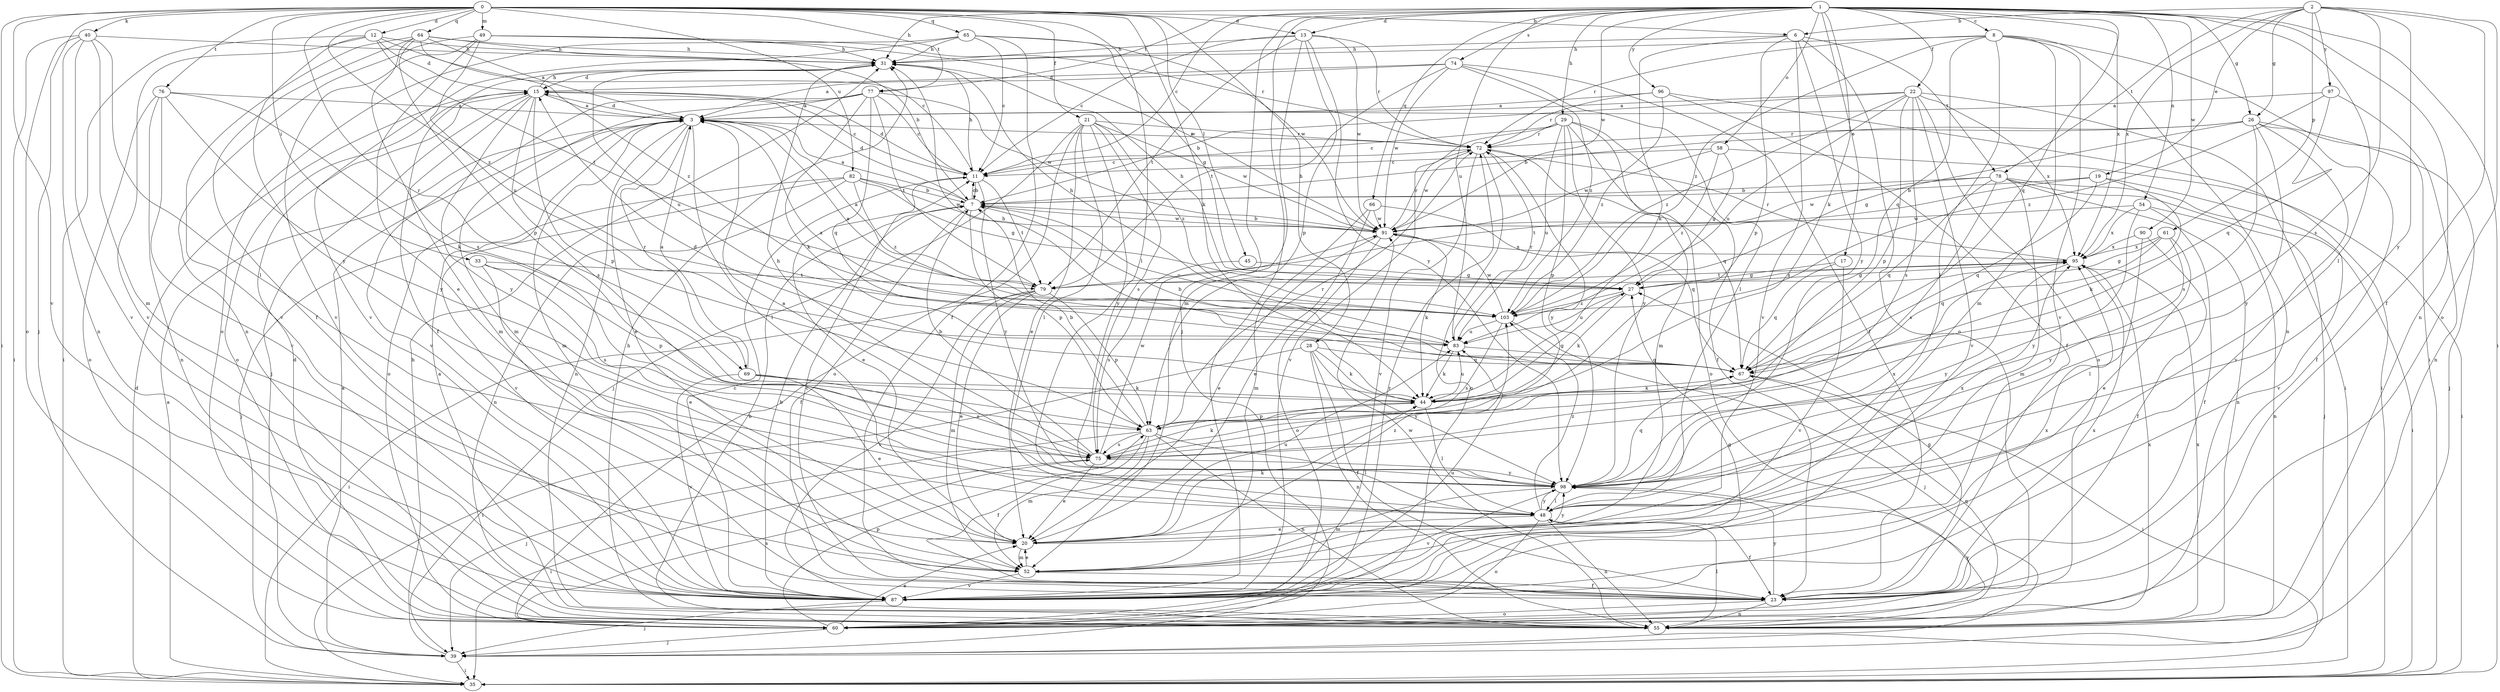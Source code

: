 strict digraph  {
0;
1;
2;
3;
6;
7;
8;
11;
12;
13;
15;
17;
19;
20;
21;
22;
23;
26;
27;
28;
29;
31;
33;
35;
39;
40;
44;
45;
48;
49;
52;
54;
55;
58;
60;
61;
63;
64;
65;
66;
67;
69;
72;
74;
75;
76;
77;
78;
79;
82;
83;
87;
90;
91;
95;
96;
97;
98;
103;
0 -> 6  [label=b];
0 -> 12  [label=d];
0 -> 13  [label=d];
0 -> 21  [label=f];
0 -> 28  [label=h];
0 -> 33  [label=i];
0 -> 35  [label=i];
0 -> 39  [label=j];
0 -> 40  [label=k];
0 -> 44  [label=k];
0 -> 45  [label=l];
0 -> 48  [label=l];
0 -> 49  [label=m];
0 -> 64  [label=q];
0 -> 65  [label=q];
0 -> 69  [label=r];
0 -> 76  [label=t];
0 -> 77  [label=t];
0 -> 82  [label=u];
0 -> 87  [label=v];
0 -> 103  [label=z];
1 -> 8  [label=c];
1 -> 11  [label=c];
1 -> 13  [label=d];
1 -> 17  [label=e];
1 -> 22  [label=f];
1 -> 26  [label=g];
1 -> 29  [label=h];
1 -> 31  [label=h];
1 -> 35  [label=i];
1 -> 39  [label=j];
1 -> 44  [label=k];
1 -> 48  [label=l];
1 -> 54  [label=n];
1 -> 55  [label=n];
1 -> 58  [label=o];
1 -> 66  [label=q];
1 -> 67  [label=q];
1 -> 74  [label=s];
1 -> 77  [label=t];
1 -> 83  [label=u];
1 -> 87  [label=v];
1 -> 90  [label=w];
1 -> 91  [label=w];
1 -> 95  [label=x];
1 -> 96  [label=y];
2 -> 6  [label=b];
2 -> 19  [label=e];
2 -> 23  [label=f];
2 -> 26  [label=g];
2 -> 60  [label=o];
2 -> 61  [label=p];
2 -> 75  [label=s];
2 -> 78  [label=t];
2 -> 95  [label=x];
2 -> 97  [label=y];
2 -> 98  [label=y];
3 -> 15  [label=d];
3 -> 20  [label=e];
3 -> 48  [label=l];
3 -> 52  [label=m];
3 -> 55  [label=n];
3 -> 60  [label=o];
3 -> 69  [label=r];
3 -> 72  [label=r];
6 -> 31  [label=h];
6 -> 44  [label=k];
6 -> 60  [label=o];
6 -> 63  [label=p];
6 -> 78  [label=t];
6 -> 87  [label=v];
6 -> 98  [label=y];
7 -> 3  [label=a];
7 -> 11  [label=c];
7 -> 15  [label=d];
7 -> 23  [label=f];
7 -> 63  [label=p];
7 -> 83  [label=u];
7 -> 91  [label=w];
8 -> 31  [label=h];
8 -> 35  [label=i];
8 -> 48  [label=l];
8 -> 52  [label=m];
8 -> 55  [label=n];
8 -> 67  [label=q];
8 -> 72  [label=r];
8 -> 87  [label=v];
8 -> 103  [label=z];
11 -> 7  [label=b];
11 -> 15  [label=d];
11 -> 20  [label=e];
11 -> 31  [label=h];
11 -> 79  [label=t];
11 -> 98  [label=y];
12 -> 11  [label=c];
12 -> 15  [label=d];
12 -> 31  [label=h];
12 -> 35  [label=i];
12 -> 79  [label=t];
12 -> 87  [label=v];
12 -> 98  [label=y];
13 -> 11  [label=c];
13 -> 31  [label=h];
13 -> 52  [label=m];
13 -> 63  [label=p];
13 -> 72  [label=r];
13 -> 79  [label=t];
13 -> 91  [label=w];
13 -> 98  [label=y];
15 -> 3  [label=a];
15 -> 11  [label=c];
15 -> 31  [label=h];
15 -> 39  [label=j];
15 -> 52  [label=m];
15 -> 60  [label=o];
15 -> 63  [label=p];
15 -> 75  [label=s];
15 -> 98  [label=y];
17 -> 27  [label=g];
17 -> 67  [label=q];
17 -> 87  [label=v];
19 -> 7  [label=b];
19 -> 44  [label=k];
19 -> 67  [label=q];
19 -> 79  [label=t];
19 -> 87  [label=v];
20 -> 44  [label=k];
20 -> 52  [label=m];
20 -> 83  [label=u];
20 -> 98  [label=y];
20 -> 103  [label=z];
21 -> 20  [label=e];
21 -> 39  [label=j];
21 -> 48  [label=l];
21 -> 60  [label=o];
21 -> 72  [label=r];
21 -> 75  [label=s];
21 -> 91  [label=w];
21 -> 98  [label=y];
21 -> 103  [label=z];
22 -> 3  [label=a];
22 -> 7  [label=b];
22 -> 35  [label=i];
22 -> 60  [label=o];
22 -> 63  [label=p];
22 -> 75  [label=s];
22 -> 83  [label=u];
22 -> 87  [label=v];
22 -> 95  [label=x];
22 -> 103  [label=z];
23 -> 11  [label=c];
23 -> 27  [label=g];
23 -> 55  [label=n];
23 -> 60  [label=o];
23 -> 95  [label=x];
23 -> 98  [label=y];
26 -> 7  [label=b];
26 -> 23  [label=f];
26 -> 27  [label=g];
26 -> 39  [label=j];
26 -> 72  [label=r];
26 -> 75  [label=s];
26 -> 87  [label=v];
26 -> 98  [label=y];
27 -> 31  [label=h];
27 -> 44  [label=k];
27 -> 83  [label=u];
27 -> 103  [label=z];
28 -> 23  [label=f];
28 -> 35  [label=i];
28 -> 44  [label=k];
28 -> 55  [label=n];
28 -> 67  [label=q];
28 -> 98  [label=y];
29 -> 11  [label=c];
29 -> 23  [label=f];
29 -> 52  [label=m];
29 -> 60  [label=o];
29 -> 63  [label=p];
29 -> 72  [label=r];
29 -> 83  [label=u];
29 -> 87  [label=v];
29 -> 98  [label=y];
31 -> 15  [label=d];
31 -> 23  [label=f];
31 -> 83  [label=u];
33 -> 20  [label=e];
33 -> 63  [label=p];
33 -> 75  [label=s];
33 -> 79  [label=t];
35 -> 3  [label=a];
35 -> 15  [label=d];
39 -> 3  [label=a];
39 -> 31  [label=h];
39 -> 35  [label=i];
40 -> 31  [label=h];
40 -> 35  [label=i];
40 -> 48  [label=l];
40 -> 52  [label=m];
40 -> 55  [label=n];
40 -> 60  [label=o];
40 -> 87  [label=v];
44 -> 15  [label=d];
44 -> 27  [label=g];
44 -> 48  [label=l];
44 -> 63  [label=p];
44 -> 83  [label=u];
45 -> 27  [label=g];
45 -> 75  [label=s];
48 -> 20  [label=e];
48 -> 23  [label=f];
48 -> 55  [label=n];
48 -> 60  [label=o];
48 -> 95  [label=x];
48 -> 98  [label=y];
48 -> 103  [label=z];
49 -> 20  [label=e];
49 -> 31  [label=h];
49 -> 55  [label=n];
49 -> 72  [label=r];
49 -> 83  [label=u];
49 -> 87  [label=v];
49 -> 91  [label=w];
52 -> 20  [label=e];
52 -> 23  [label=f];
52 -> 87  [label=v];
54 -> 23  [label=f];
54 -> 55  [label=n];
54 -> 91  [label=w];
54 -> 95  [label=x];
54 -> 98  [label=y];
55 -> 3  [label=a];
55 -> 7  [label=b];
55 -> 31  [label=h];
55 -> 48  [label=l];
55 -> 67  [label=q];
55 -> 91  [label=w];
55 -> 95  [label=x];
55 -> 98  [label=y];
58 -> 11  [label=c];
58 -> 27  [label=g];
58 -> 35  [label=i];
58 -> 91  [label=w];
58 -> 103  [label=z];
60 -> 15  [label=d];
60 -> 20  [label=e];
60 -> 39  [label=j];
60 -> 63  [label=p];
60 -> 72  [label=r];
60 -> 75  [label=s];
60 -> 95  [label=x];
61 -> 20  [label=e];
61 -> 27  [label=g];
61 -> 67  [label=q];
61 -> 95  [label=x];
61 -> 98  [label=y];
63 -> 7  [label=b];
63 -> 23  [label=f];
63 -> 39  [label=j];
63 -> 48  [label=l];
63 -> 52  [label=m];
63 -> 55  [label=n];
63 -> 72  [label=r];
63 -> 75  [label=s];
64 -> 3  [label=a];
64 -> 7  [label=b];
64 -> 23  [label=f];
64 -> 31  [label=h];
64 -> 63  [label=p];
64 -> 75  [label=s];
64 -> 87  [label=v];
64 -> 103  [label=z];
65 -> 11  [label=c];
65 -> 23  [label=f];
65 -> 27  [label=g];
65 -> 31  [label=h];
65 -> 60  [label=o];
65 -> 87  [label=v];
65 -> 91  [label=w];
66 -> 20  [label=e];
66 -> 52  [label=m];
66 -> 67  [label=q];
66 -> 91  [label=w];
67 -> 7  [label=b];
67 -> 31  [label=h];
67 -> 35  [label=i];
67 -> 44  [label=k];
69 -> 3  [label=a];
69 -> 20  [label=e];
69 -> 44  [label=k];
69 -> 75  [label=s];
69 -> 87  [label=v];
72 -> 11  [label=c];
72 -> 60  [label=o];
72 -> 67  [label=q];
72 -> 87  [label=v];
72 -> 91  [label=w];
72 -> 98  [label=y];
74 -> 3  [label=a];
74 -> 15  [label=d];
74 -> 23  [label=f];
74 -> 48  [label=l];
74 -> 79  [label=t];
74 -> 91  [label=w];
74 -> 103  [label=z];
75 -> 7  [label=b];
75 -> 20  [label=e];
75 -> 31  [label=h];
75 -> 35  [label=i];
75 -> 44  [label=k];
75 -> 91  [label=w];
75 -> 98  [label=y];
76 -> 3  [label=a];
76 -> 44  [label=k];
76 -> 55  [label=n];
76 -> 60  [label=o];
76 -> 87  [label=v];
76 -> 98  [label=y];
77 -> 3  [label=a];
77 -> 11  [label=c];
77 -> 44  [label=k];
77 -> 52  [label=m];
77 -> 67  [label=q];
77 -> 79  [label=t];
77 -> 87  [label=v];
77 -> 91  [label=w];
78 -> 7  [label=b];
78 -> 35  [label=i];
78 -> 39  [label=j];
78 -> 52  [label=m];
78 -> 55  [label=n];
78 -> 67  [label=q];
78 -> 75  [label=s];
78 -> 91  [label=w];
79 -> 3  [label=a];
79 -> 20  [label=e];
79 -> 35  [label=i];
79 -> 52  [label=m];
79 -> 63  [label=p];
79 -> 87  [label=v];
79 -> 95  [label=x];
82 -> 7  [label=b];
82 -> 27  [label=g];
82 -> 39  [label=j];
82 -> 55  [label=n];
82 -> 87  [label=v];
82 -> 91  [label=w];
82 -> 103  [label=z];
83 -> 3  [label=a];
83 -> 44  [label=k];
83 -> 67  [label=q];
83 -> 72  [label=r];
87 -> 7  [label=b];
87 -> 11  [label=c];
87 -> 27  [label=g];
87 -> 39  [label=j];
87 -> 83  [label=u];
87 -> 95  [label=x];
90 -> 23  [label=f];
90 -> 48  [label=l];
90 -> 95  [label=x];
91 -> 7  [label=b];
91 -> 20  [label=e];
91 -> 44  [label=k];
91 -> 60  [label=o];
91 -> 72  [label=r];
91 -> 95  [label=x];
95 -> 27  [label=g];
95 -> 72  [label=r];
95 -> 79  [label=t];
95 -> 98  [label=y];
96 -> 3  [label=a];
96 -> 23  [label=f];
96 -> 35  [label=i];
96 -> 72  [label=r];
96 -> 103  [label=z];
97 -> 3  [label=a];
97 -> 55  [label=n];
97 -> 67  [label=q];
97 -> 103  [label=z];
98 -> 3  [label=a];
98 -> 48  [label=l];
98 -> 52  [label=m];
98 -> 67  [label=q];
98 -> 87  [label=v];
98 -> 95  [label=x];
103 -> 3  [label=a];
103 -> 31  [label=h];
103 -> 39  [label=j];
103 -> 75  [label=s];
103 -> 83  [label=u];
103 -> 91  [label=w];
}
